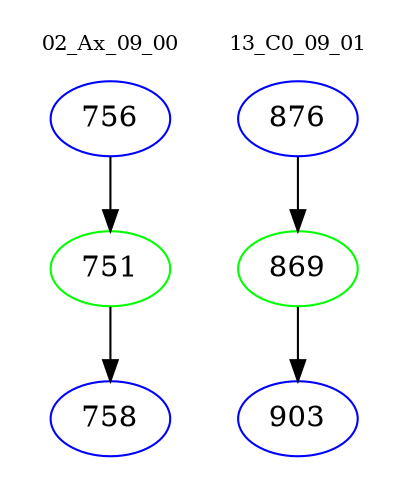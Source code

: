 digraph{
subgraph cluster_0 {
color = white
label = "02_Ax_09_00";
fontsize=10;
T0_756 [label="756", color="blue"]
T0_756 -> T0_751 [color="black"]
T0_751 [label="751", color="green"]
T0_751 -> T0_758 [color="black"]
T0_758 [label="758", color="blue"]
}
subgraph cluster_1 {
color = white
label = "13_C0_09_01";
fontsize=10;
T1_876 [label="876", color="blue"]
T1_876 -> T1_869 [color="black"]
T1_869 [label="869", color="green"]
T1_869 -> T1_903 [color="black"]
T1_903 [label="903", color="blue"]
}
}
